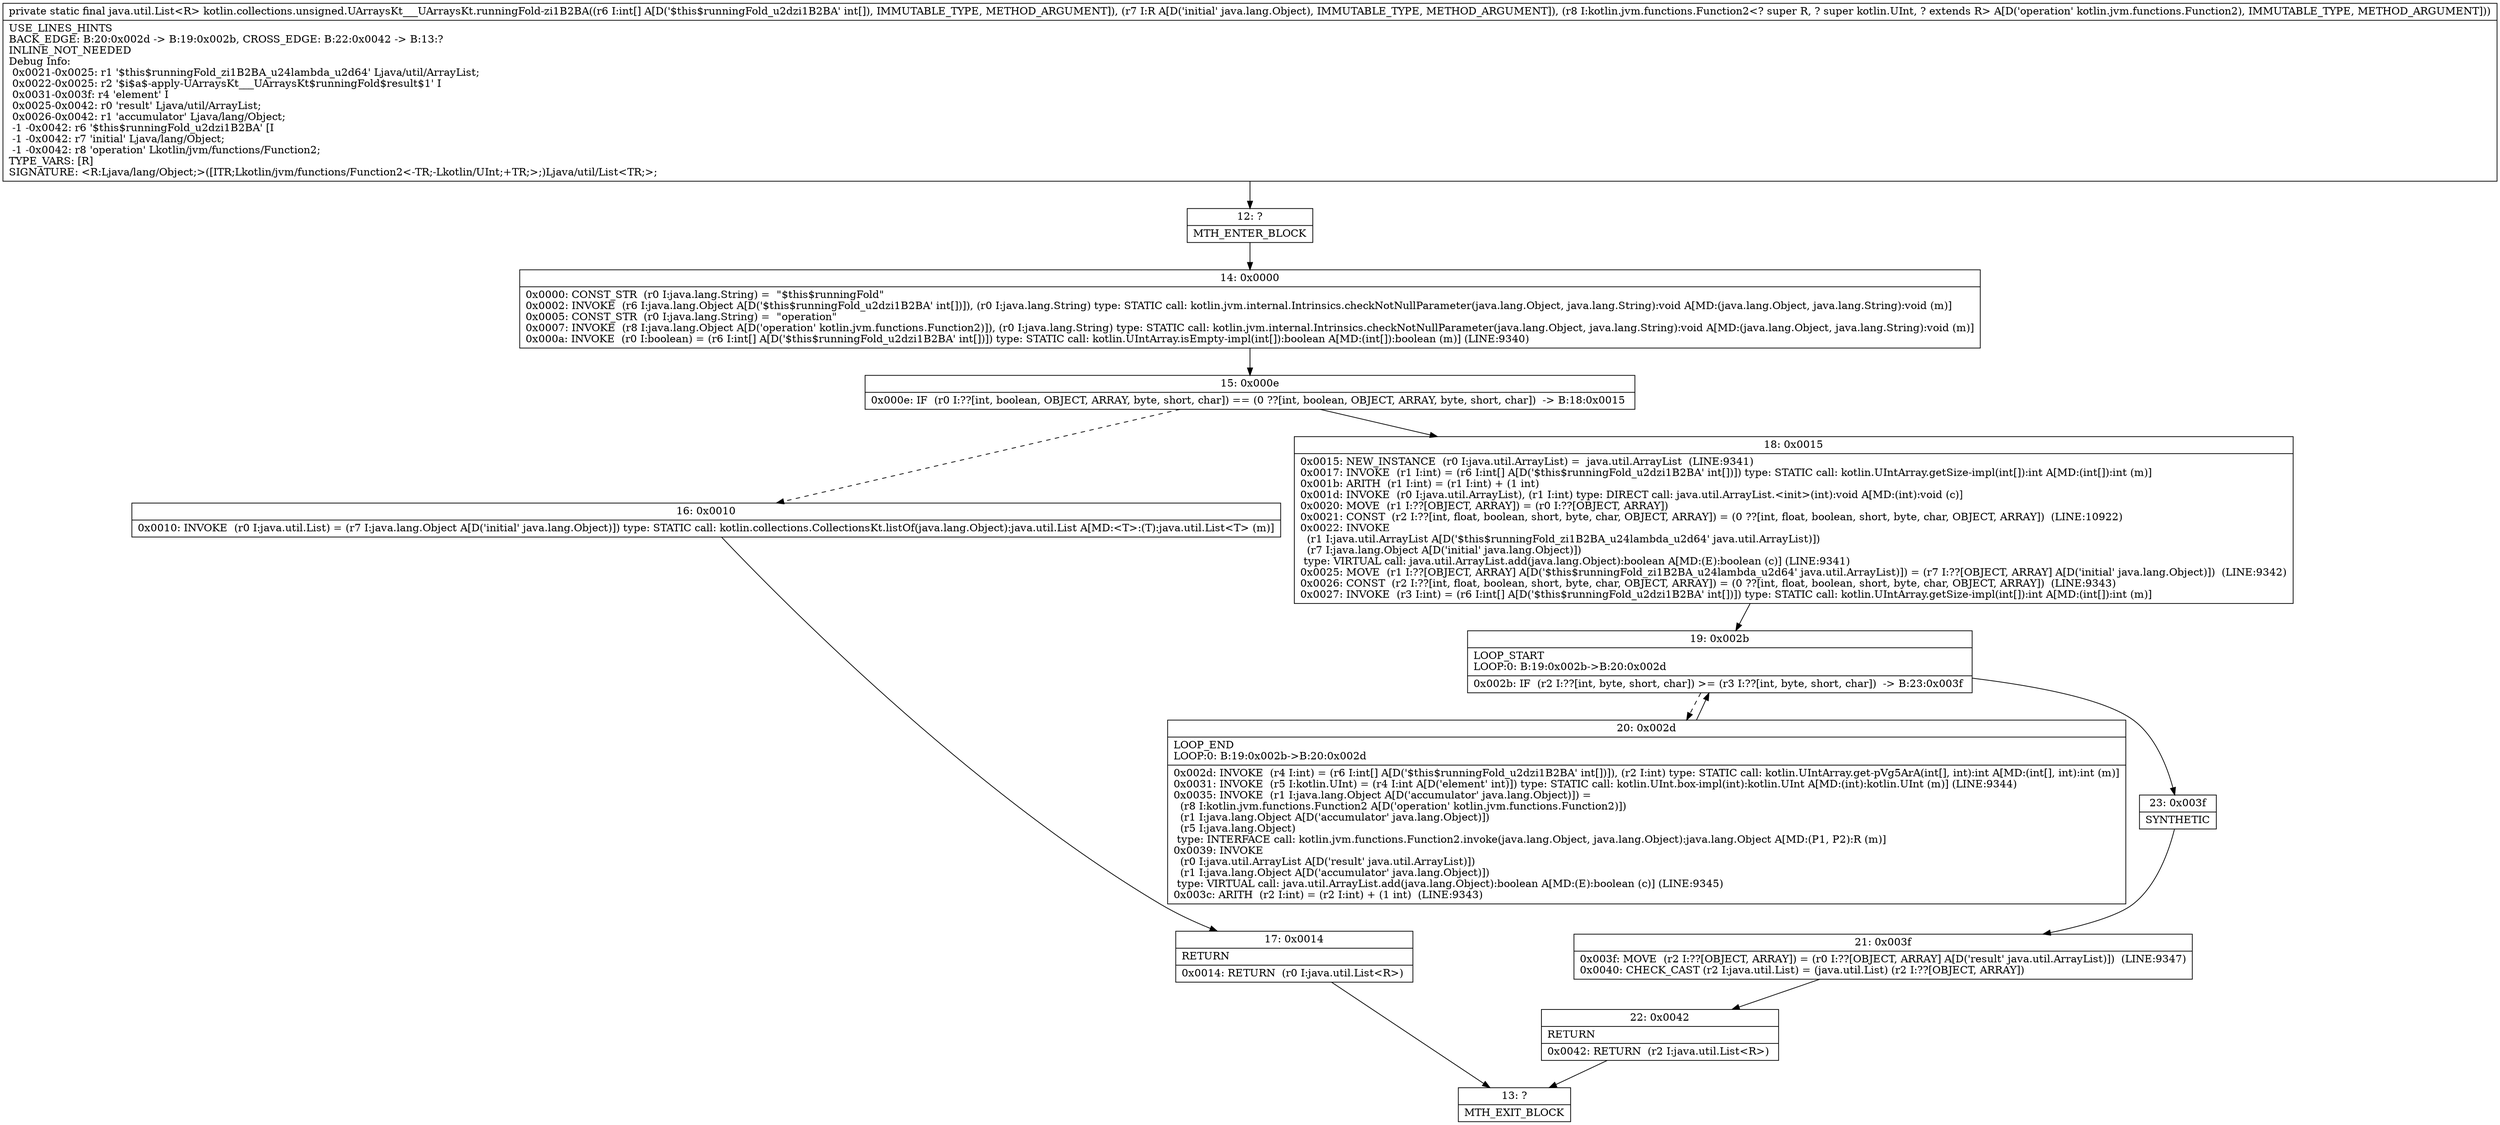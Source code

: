 digraph "CFG forkotlin.collections.unsigned.UArraysKt___UArraysKt.runningFold\-zi1B2BA([ILjava\/lang\/Object;Lkotlin\/jvm\/functions\/Function2;)Ljava\/util\/List;" {
Node_12 [shape=record,label="{12\:\ ?|MTH_ENTER_BLOCK\l}"];
Node_14 [shape=record,label="{14\:\ 0x0000|0x0000: CONST_STR  (r0 I:java.lang.String) =  \"$this$runningFold\" \l0x0002: INVOKE  (r6 I:java.lang.Object A[D('$this$runningFold_u2dzi1B2BA' int[])]), (r0 I:java.lang.String) type: STATIC call: kotlin.jvm.internal.Intrinsics.checkNotNullParameter(java.lang.Object, java.lang.String):void A[MD:(java.lang.Object, java.lang.String):void (m)]\l0x0005: CONST_STR  (r0 I:java.lang.String) =  \"operation\" \l0x0007: INVOKE  (r8 I:java.lang.Object A[D('operation' kotlin.jvm.functions.Function2)]), (r0 I:java.lang.String) type: STATIC call: kotlin.jvm.internal.Intrinsics.checkNotNullParameter(java.lang.Object, java.lang.String):void A[MD:(java.lang.Object, java.lang.String):void (m)]\l0x000a: INVOKE  (r0 I:boolean) = (r6 I:int[] A[D('$this$runningFold_u2dzi1B2BA' int[])]) type: STATIC call: kotlin.UIntArray.isEmpty\-impl(int[]):boolean A[MD:(int[]):boolean (m)] (LINE:9340)\l}"];
Node_15 [shape=record,label="{15\:\ 0x000e|0x000e: IF  (r0 I:??[int, boolean, OBJECT, ARRAY, byte, short, char]) == (0 ??[int, boolean, OBJECT, ARRAY, byte, short, char])  \-\> B:18:0x0015 \l}"];
Node_16 [shape=record,label="{16\:\ 0x0010|0x0010: INVOKE  (r0 I:java.util.List) = (r7 I:java.lang.Object A[D('initial' java.lang.Object)]) type: STATIC call: kotlin.collections.CollectionsKt.listOf(java.lang.Object):java.util.List A[MD:\<T\>:(T):java.util.List\<T\> (m)]\l}"];
Node_17 [shape=record,label="{17\:\ 0x0014|RETURN\l|0x0014: RETURN  (r0 I:java.util.List\<R\>) \l}"];
Node_13 [shape=record,label="{13\:\ ?|MTH_EXIT_BLOCK\l}"];
Node_18 [shape=record,label="{18\:\ 0x0015|0x0015: NEW_INSTANCE  (r0 I:java.util.ArrayList) =  java.util.ArrayList  (LINE:9341)\l0x0017: INVOKE  (r1 I:int) = (r6 I:int[] A[D('$this$runningFold_u2dzi1B2BA' int[])]) type: STATIC call: kotlin.UIntArray.getSize\-impl(int[]):int A[MD:(int[]):int (m)]\l0x001b: ARITH  (r1 I:int) = (r1 I:int) + (1 int) \l0x001d: INVOKE  (r0 I:java.util.ArrayList), (r1 I:int) type: DIRECT call: java.util.ArrayList.\<init\>(int):void A[MD:(int):void (c)]\l0x0020: MOVE  (r1 I:??[OBJECT, ARRAY]) = (r0 I:??[OBJECT, ARRAY]) \l0x0021: CONST  (r2 I:??[int, float, boolean, short, byte, char, OBJECT, ARRAY]) = (0 ??[int, float, boolean, short, byte, char, OBJECT, ARRAY])  (LINE:10922)\l0x0022: INVOKE  \l  (r1 I:java.util.ArrayList A[D('$this$runningFold_zi1B2BA_u24lambda_u2d64' java.util.ArrayList)])\l  (r7 I:java.lang.Object A[D('initial' java.lang.Object)])\l type: VIRTUAL call: java.util.ArrayList.add(java.lang.Object):boolean A[MD:(E):boolean (c)] (LINE:9341)\l0x0025: MOVE  (r1 I:??[OBJECT, ARRAY] A[D('$this$runningFold_zi1B2BA_u24lambda_u2d64' java.util.ArrayList)]) = (r7 I:??[OBJECT, ARRAY] A[D('initial' java.lang.Object)])  (LINE:9342)\l0x0026: CONST  (r2 I:??[int, float, boolean, short, byte, char, OBJECT, ARRAY]) = (0 ??[int, float, boolean, short, byte, char, OBJECT, ARRAY])  (LINE:9343)\l0x0027: INVOKE  (r3 I:int) = (r6 I:int[] A[D('$this$runningFold_u2dzi1B2BA' int[])]) type: STATIC call: kotlin.UIntArray.getSize\-impl(int[]):int A[MD:(int[]):int (m)]\l}"];
Node_19 [shape=record,label="{19\:\ 0x002b|LOOP_START\lLOOP:0: B:19:0x002b\-\>B:20:0x002d\l|0x002b: IF  (r2 I:??[int, byte, short, char]) \>= (r3 I:??[int, byte, short, char])  \-\> B:23:0x003f \l}"];
Node_20 [shape=record,label="{20\:\ 0x002d|LOOP_END\lLOOP:0: B:19:0x002b\-\>B:20:0x002d\l|0x002d: INVOKE  (r4 I:int) = (r6 I:int[] A[D('$this$runningFold_u2dzi1B2BA' int[])]), (r2 I:int) type: STATIC call: kotlin.UIntArray.get\-pVg5ArA(int[], int):int A[MD:(int[], int):int (m)]\l0x0031: INVOKE  (r5 I:kotlin.UInt) = (r4 I:int A[D('element' int)]) type: STATIC call: kotlin.UInt.box\-impl(int):kotlin.UInt A[MD:(int):kotlin.UInt (m)] (LINE:9344)\l0x0035: INVOKE  (r1 I:java.lang.Object A[D('accumulator' java.lang.Object)]) = \l  (r8 I:kotlin.jvm.functions.Function2 A[D('operation' kotlin.jvm.functions.Function2)])\l  (r1 I:java.lang.Object A[D('accumulator' java.lang.Object)])\l  (r5 I:java.lang.Object)\l type: INTERFACE call: kotlin.jvm.functions.Function2.invoke(java.lang.Object, java.lang.Object):java.lang.Object A[MD:(P1, P2):R (m)]\l0x0039: INVOKE  \l  (r0 I:java.util.ArrayList A[D('result' java.util.ArrayList)])\l  (r1 I:java.lang.Object A[D('accumulator' java.lang.Object)])\l type: VIRTUAL call: java.util.ArrayList.add(java.lang.Object):boolean A[MD:(E):boolean (c)] (LINE:9345)\l0x003c: ARITH  (r2 I:int) = (r2 I:int) + (1 int)  (LINE:9343)\l}"];
Node_23 [shape=record,label="{23\:\ 0x003f|SYNTHETIC\l}"];
Node_21 [shape=record,label="{21\:\ 0x003f|0x003f: MOVE  (r2 I:??[OBJECT, ARRAY]) = (r0 I:??[OBJECT, ARRAY] A[D('result' java.util.ArrayList)])  (LINE:9347)\l0x0040: CHECK_CAST (r2 I:java.util.List) = (java.util.List) (r2 I:??[OBJECT, ARRAY]) \l}"];
Node_22 [shape=record,label="{22\:\ 0x0042|RETURN\l|0x0042: RETURN  (r2 I:java.util.List\<R\>) \l}"];
MethodNode[shape=record,label="{private static final java.util.List\<R\> kotlin.collections.unsigned.UArraysKt___UArraysKt.runningFold\-zi1B2BA((r6 I:int[] A[D('$this$runningFold_u2dzi1B2BA' int[]), IMMUTABLE_TYPE, METHOD_ARGUMENT]), (r7 I:R A[D('initial' java.lang.Object), IMMUTABLE_TYPE, METHOD_ARGUMENT]), (r8 I:kotlin.jvm.functions.Function2\<? super R, ? super kotlin.UInt, ? extends R\> A[D('operation' kotlin.jvm.functions.Function2), IMMUTABLE_TYPE, METHOD_ARGUMENT]))  | USE_LINES_HINTS\lBACK_EDGE: B:20:0x002d \-\> B:19:0x002b, CROSS_EDGE: B:22:0x0042 \-\> B:13:?\lINLINE_NOT_NEEDED\lDebug Info:\l  0x0021\-0x0025: r1 '$this$runningFold_zi1B2BA_u24lambda_u2d64' Ljava\/util\/ArrayList;\l  0x0022\-0x0025: r2 '$i$a$\-apply\-UArraysKt___UArraysKt$runningFold$result$1' I\l  0x0031\-0x003f: r4 'element' I\l  0x0025\-0x0042: r0 'result' Ljava\/util\/ArrayList;\l  0x0026\-0x0042: r1 'accumulator' Ljava\/lang\/Object;\l  \-1 \-0x0042: r6 '$this$runningFold_u2dzi1B2BA' [I\l  \-1 \-0x0042: r7 'initial' Ljava\/lang\/Object;\l  \-1 \-0x0042: r8 'operation' Lkotlin\/jvm\/functions\/Function2;\lTYPE_VARS: [R]\lSIGNATURE: \<R:Ljava\/lang\/Object;\>([ITR;Lkotlin\/jvm\/functions\/Function2\<\-TR;\-Lkotlin\/UInt;+TR;\>;)Ljava\/util\/List\<TR;\>;\l}"];
MethodNode -> Node_12;Node_12 -> Node_14;
Node_14 -> Node_15;
Node_15 -> Node_16[style=dashed];
Node_15 -> Node_18;
Node_16 -> Node_17;
Node_17 -> Node_13;
Node_18 -> Node_19;
Node_19 -> Node_20[style=dashed];
Node_19 -> Node_23;
Node_20 -> Node_19;
Node_23 -> Node_21;
Node_21 -> Node_22;
Node_22 -> Node_13;
}

